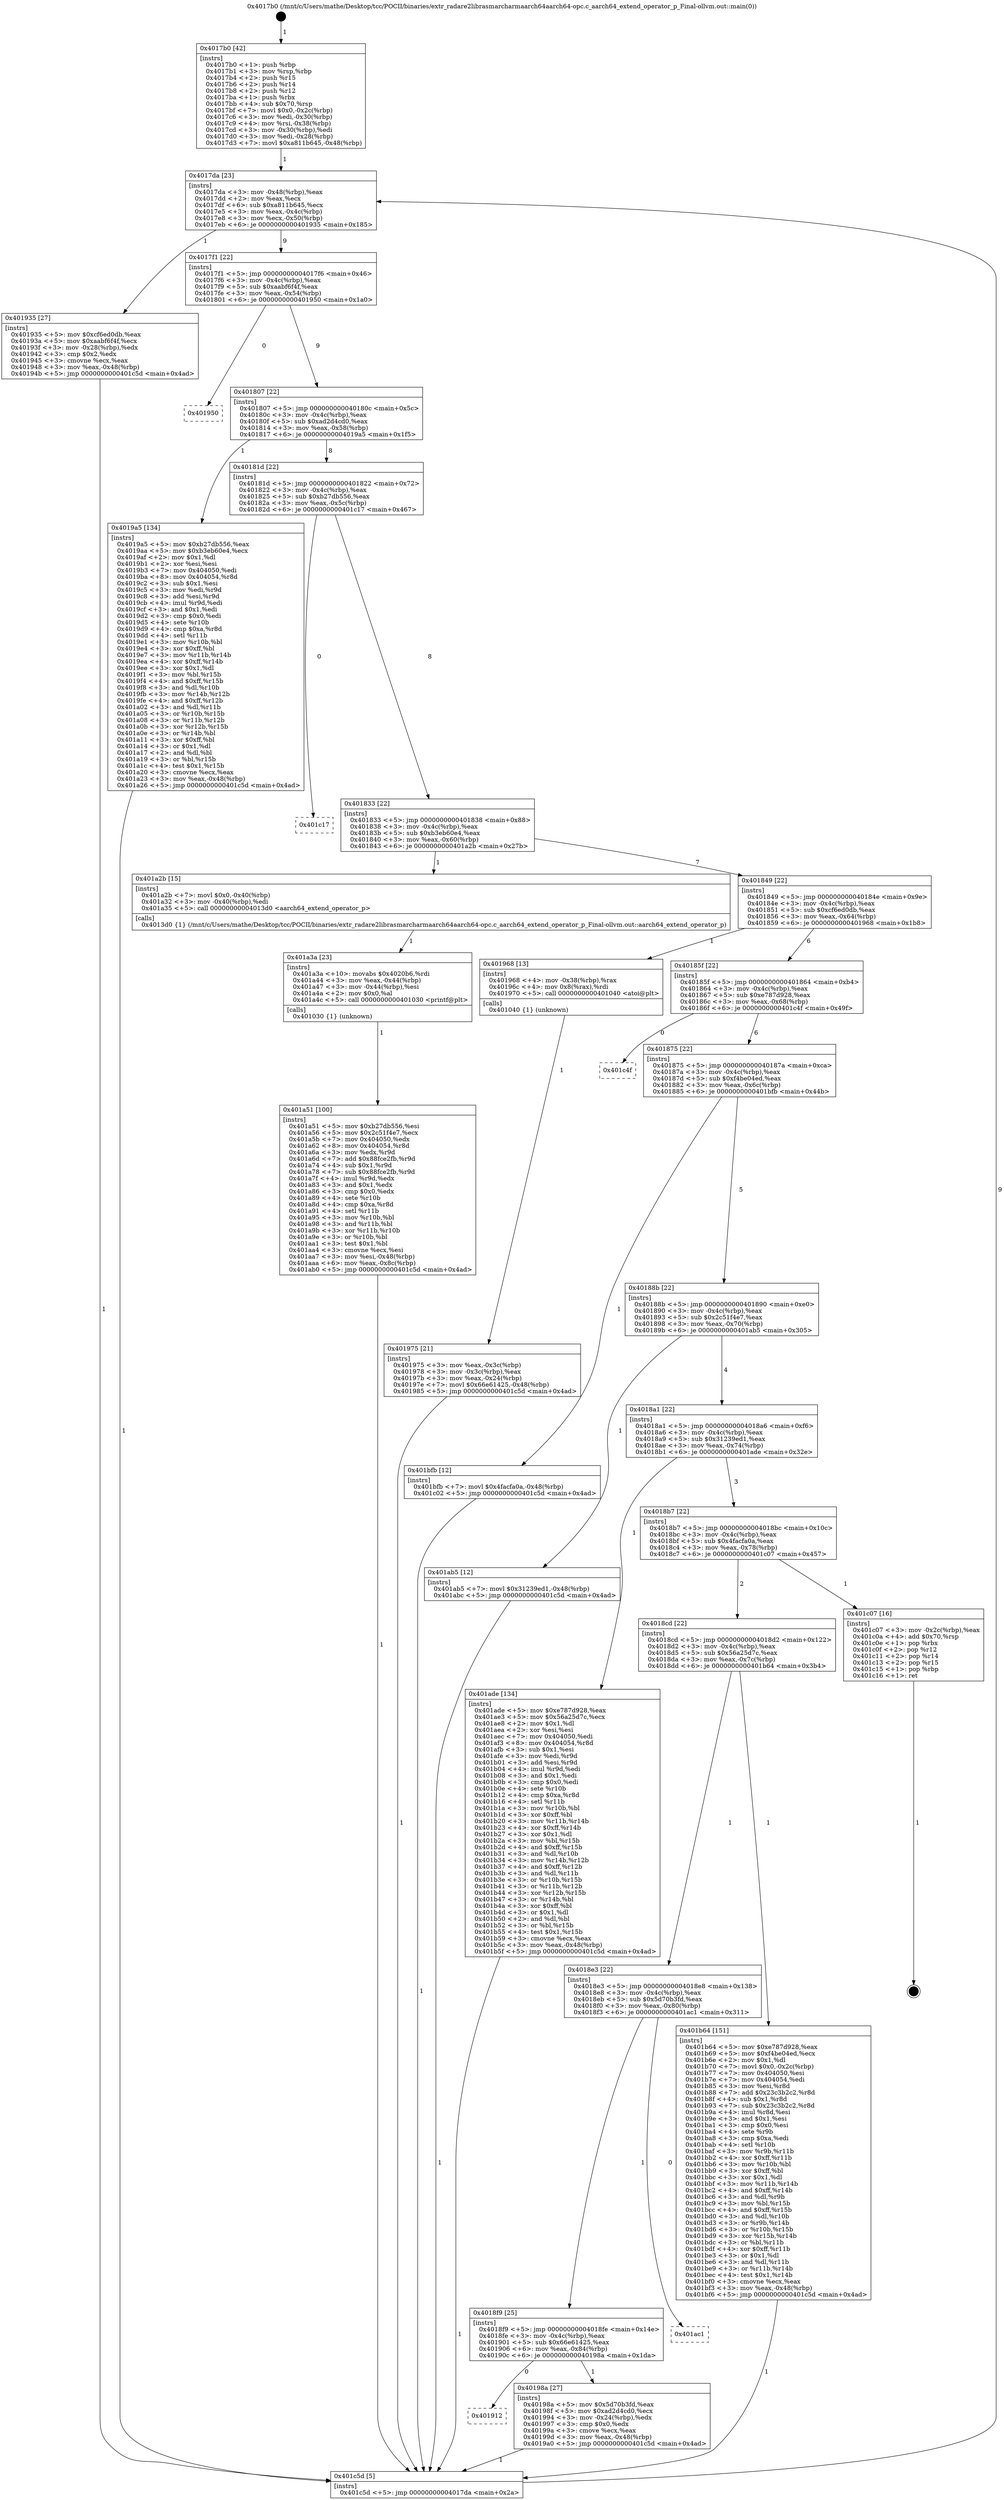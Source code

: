 digraph "0x4017b0" {
  label = "0x4017b0 (/mnt/c/Users/mathe/Desktop/tcc/POCII/binaries/extr_radare2librasmarcharmaarch64aarch64-opc.c_aarch64_extend_operator_p_Final-ollvm.out::main(0))"
  labelloc = "t"
  node[shape=record]

  Entry [label="",width=0.3,height=0.3,shape=circle,fillcolor=black,style=filled]
  "0x4017da" [label="{
     0x4017da [23]\l
     | [instrs]\l
     &nbsp;&nbsp;0x4017da \<+3\>: mov -0x48(%rbp),%eax\l
     &nbsp;&nbsp;0x4017dd \<+2\>: mov %eax,%ecx\l
     &nbsp;&nbsp;0x4017df \<+6\>: sub $0xa811b645,%ecx\l
     &nbsp;&nbsp;0x4017e5 \<+3\>: mov %eax,-0x4c(%rbp)\l
     &nbsp;&nbsp;0x4017e8 \<+3\>: mov %ecx,-0x50(%rbp)\l
     &nbsp;&nbsp;0x4017eb \<+6\>: je 0000000000401935 \<main+0x185\>\l
  }"]
  "0x401935" [label="{
     0x401935 [27]\l
     | [instrs]\l
     &nbsp;&nbsp;0x401935 \<+5\>: mov $0xcf6ed0db,%eax\l
     &nbsp;&nbsp;0x40193a \<+5\>: mov $0xaabf6f4f,%ecx\l
     &nbsp;&nbsp;0x40193f \<+3\>: mov -0x28(%rbp),%edx\l
     &nbsp;&nbsp;0x401942 \<+3\>: cmp $0x2,%edx\l
     &nbsp;&nbsp;0x401945 \<+3\>: cmovne %ecx,%eax\l
     &nbsp;&nbsp;0x401948 \<+3\>: mov %eax,-0x48(%rbp)\l
     &nbsp;&nbsp;0x40194b \<+5\>: jmp 0000000000401c5d \<main+0x4ad\>\l
  }"]
  "0x4017f1" [label="{
     0x4017f1 [22]\l
     | [instrs]\l
     &nbsp;&nbsp;0x4017f1 \<+5\>: jmp 00000000004017f6 \<main+0x46\>\l
     &nbsp;&nbsp;0x4017f6 \<+3\>: mov -0x4c(%rbp),%eax\l
     &nbsp;&nbsp;0x4017f9 \<+5\>: sub $0xaabf6f4f,%eax\l
     &nbsp;&nbsp;0x4017fe \<+3\>: mov %eax,-0x54(%rbp)\l
     &nbsp;&nbsp;0x401801 \<+6\>: je 0000000000401950 \<main+0x1a0\>\l
  }"]
  "0x401c5d" [label="{
     0x401c5d [5]\l
     | [instrs]\l
     &nbsp;&nbsp;0x401c5d \<+5\>: jmp 00000000004017da \<main+0x2a\>\l
  }"]
  "0x4017b0" [label="{
     0x4017b0 [42]\l
     | [instrs]\l
     &nbsp;&nbsp;0x4017b0 \<+1\>: push %rbp\l
     &nbsp;&nbsp;0x4017b1 \<+3\>: mov %rsp,%rbp\l
     &nbsp;&nbsp;0x4017b4 \<+2\>: push %r15\l
     &nbsp;&nbsp;0x4017b6 \<+2\>: push %r14\l
     &nbsp;&nbsp;0x4017b8 \<+2\>: push %r12\l
     &nbsp;&nbsp;0x4017ba \<+1\>: push %rbx\l
     &nbsp;&nbsp;0x4017bb \<+4\>: sub $0x70,%rsp\l
     &nbsp;&nbsp;0x4017bf \<+7\>: movl $0x0,-0x2c(%rbp)\l
     &nbsp;&nbsp;0x4017c6 \<+3\>: mov %edi,-0x30(%rbp)\l
     &nbsp;&nbsp;0x4017c9 \<+4\>: mov %rsi,-0x38(%rbp)\l
     &nbsp;&nbsp;0x4017cd \<+3\>: mov -0x30(%rbp),%edi\l
     &nbsp;&nbsp;0x4017d0 \<+3\>: mov %edi,-0x28(%rbp)\l
     &nbsp;&nbsp;0x4017d3 \<+7\>: movl $0xa811b645,-0x48(%rbp)\l
  }"]
  Exit [label="",width=0.3,height=0.3,shape=circle,fillcolor=black,style=filled,peripheries=2]
  "0x401950" [label="{
     0x401950\l
  }", style=dashed]
  "0x401807" [label="{
     0x401807 [22]\l
     | [instrs]\l
     &nbsp;&nbsp;0x401807 \<+5\>: jmp 000000000040180c \<main+0x5c\>\l
     &nbsp;&nbsp;0x40180c \<+3\>: mov -0x4c(%rbp),%eax\l
     &nbsp;&nbsp;0x40180f \<+5\>: sub $0xad2d4cd0,%eax\l
     &nbsp;&nbsp;0x401814 \<+3\>: mov %eax,-0x58(%rbp)\l
     &nbsp;&nbsp;0x401817 \<+6\>: je 00000000004019a5 \<main+0x1f5\>\l
  }"]
  "0x401a51" [label="{
     0x401a51 [100]\l
     | [instrs]\l
     &nbsp;&nbsp;0x401a51 \<+5\>: mov $0xb27db556,%esi\l
     &nbsp;&nbsp;0x401a56 \<+5\>: mov $0x2c51f4e7,%ecx\l
     &nbsp;&nbsp;0x401a5b \<+7\>: mov 0x404050,%edx\l
     &nbsp;&nbsp;0x401a62 \<+8\>: mov 0x404054,%r8d\l
     &nbsp;&nbsp;0x401a6a \<+3\>: mov %edx,%r9d\l
     &nbsp;&nbsp;0x401a6d \<+7\>: add $0x88fce2fb,%r9d\l
     &nbsp;&nbsp;0x401a74 \<+4\>: sub $0x1,%r9d\l
     &nbsp;&nbsp;0x401a78 \<+7\>: sub $0x88fce2fb,%r9d\l
     &nbsp;&nbsp;0x401a7f \<+4\>: imul %r9d,%edx\l
     &nbsp;&nbsp;0x401a83 \<+3\>: and $0x1,%edx\l
     &nbsp;&nbsp;0x401a86 \<+3\>: cmp $0x0,%edx\l
     &nbsp;&nbsp;0x401a89 \<+4\>: sete %r10b\l
     &nbsp;&nbsp;0x401a8d \<+4\>: cmp $0xa,%r8d\l
     &nbsp;&nbsp;0x401a91 \<+4\>: setl %r11b\l
     &nbsp;&nbsp;0x401a95 \<+3\>: mov %r10b,%bl\l
     &nbsp;&nbsp;0x401a98 \<+3\>: and %r11b,%bl\l
     &nbsp;&nbsp;0x401a9b \<+3\>: xor %r11b,%r10b\l
     &nbsp;&nbsp;0x401a9e \<+3\>: or %r10b,%bl\l
     &nbsp;&nbsp;0x401aa1 \<+3\>: test $0x1,%bl\l
     &nbsp;&nbsp;0x401aa4 \<+3\>: cmovne %ecx,%esi\l
     &nbsp;&nbsp;0x401aa7 \<+3\>: mov %esi,-0x48(%rbp)\l
     &nbsp;&nbsp;0x401aaa \<+6\>: mov %eax,-0x8c(%rbp)\l
     &nbsp;&nbsp;0x401ab0 \<+5\>: jmp 0000000000401c5d \<main+0x4ad\>\l
  }"]
  "0x4019a5" [label="{
     0x4019a5 [134]\l
     | [instrs]\l
     &nbsp;&nbsp;0x4019a5 \<+5\>: mov $0xb27db556,%eax\l
     &nbsp;&nbsp;0x4019aa \<+5\>: mov $0xb3eb60e4,%ecx\l
     &nbsp;&nbsp;0x4019af \<+2\>: mov $0x1,%dl\l
     &nbsp;&nbsp;0x4019b1 \<+2\>: xor %esi,%esi\l
     &nbsp;&nbsp;0x4019b3 \<+7\>: mov 0x404050,%edi\l
     &nbsp;&nbsp;0x4019ba \<+8\>: mov 0x404054,%r8d\l
     &nbsp;&nbsp;0x4019c2 \<+3\>: sub $0x1,%esi\l
     &nbsp;&nbsp;0x4019c5 \<+3\>: mov %edi,%r9d\l
     &nbsp;&nbsp;0x4019c8 \<+3\>: add %esi,%r9d\l
     &nbsp;&nbsp;0x4019cb \<+4\>: imul %r9d,%edi\l
     &nbsp;&nbsp;0x4019cf \<+3\>: and $0x1,%edi\l
     &nbsp;&nbsp;0x4019d2 \<+3\>: cmp $0x0,%edi\l
     &nbsp;&nbsp;0x4019d5 \<+4\>: sete %r10b\l
     &nbsp;&nbsp;0x4019d9 \<+4\>: cmp $0xa,%r8d\l
     &nbsp;&nbsp;0x4019dd \<+4\>: setl %r11b\l
     &nbsp;&nbsp;0x4019e1 \<+3\>: mov %r10b,%bl\l
     &nbsp;&nbsp;0x4019e4 \<+3\>: xor $0xff,%bl\l
     &nbsp;&nbsp;0x4019e7 \<+3\>: mov %r11b,%r14b\l
     &nbsp;&nbsp;0x4019ea \<+4\>: xor $0xff,%r14b\l
     &nbsp;&nbsp;0x4019ee \<+3\>: xor $0x1,%dl\l
     &nbsp;&nbsp;0x4019f1 \<+3\>: mov %bl,%r15b\l
     &nbsp;&nbsp;0x4019f4 \<+4\>: and $0xff,%r15b\l
     &nbsp;&nbsp;0x4019f8 \<+3\>: and %dl,%r10b\l
     &nbsp;&nbsp;0x4019fb \<+3\>: mov %r14b,%r12b\l
     &nbsp;&nbsp;0x4019fe \<+4\>: and $0xff,%r12b\l
     &nbsp;&nbsp;0x401a02 \<+3\>: and %dl,%r11b\l
     &nbsp;&nbsp;0x401a05 \<+3\>: or %r10b,%r15b\l
     &nbsp;&nbsp;0x401a08 \<+3\>: or %r11b,%r12b\l
     &nbsp;&nbsp;0x401a0b \<+3\>: xor %r12b,%r15b\l
     &nbsp;&nbsp;0x401a0e \<+3\>: or %r14b,%bl\l
     &nbsp;&nbsp;0x401a11 \<+3\>: xor $0xff,%bl\l
     &nbsp;&nbsp;0x401a14 \<+3\>: or $0x1,%dl\l
     &nbsp;&nbsp;0x401a17 \<+2\>: and %dl,%bl\l
     &nbsp;&nbsp;0x401a19 \<+3\>: or %bl,%r15b\l
     &nbsp;&nbsp;0x401a1c \<+4\>: test $0x1,%r15b\l
     &nbsp;&nbsp;0x401a20 \<+3\>: cmovne %ecx,%eax\l
     &nbsp;&nbsp;0x401a23 \<+3\>: mov %eax,-0x48(%rbp)\l
     &nbsp;&nbsp;0x401a26 \<+5\>: jmp 0000000000401c5d \<main+0x4ad\>\l
  }"]
  "0x40181d" [label="{
     0x40181d [22]\l
     | [instrs]\l
     &nbsp;&nbsp;0x40181d \<+5\>: jmp 0000000000401822 \<main+0x72\>\l
     &nbsp;&nbsp;0x401822 \<+3\>: mov -0x4c(%rbp),%eax\l
     &nbsp;&nbsp;0x401825 \<+5\>: sub $0xb27db556,%eax\l
     &nbsp;&nbsp;0x40182a \<+3\>: mov %eax,-0x5c(%rbp)\l
     &nbsp;&nbsp;0x40182d \<+6\>: je 0000000000401c17 \<main+0x467\>\l
  }"]
  "0x401a3a" [label="{
     0x401a3a [23]\l
     | [instrs]\l
     &nbsp;&nbsp;0x401a3a \<+10\>: movabs $0x4020b6,%rdi\l
     &nbsp;&nbsp;0x401a44 \<+3\>: mov %eax,-0x44(%rbp)\l
     &nbsp;&nbsp;0x401a47 \<+3\>: mov -0x44(%rbp),%esi\l
     &nbsp;&nbsp;0x401a4a \<+2\>: mov $0x0,%al\l
     &nbsp;&nbsp;0x401a4c \<+5\>: call 0000000000401030 \<printf@plt\>\l
     | [calls]\l
     &nbsp;&nbsp;0x401030 \{1\} (unknown)\l
  }"]
  "0x401c17" [label="{
     0x401c17\l
  }", style=dashed]
  "0x401833" [label="{
     0x401833 [22]\l
     | [instrs]\l
     &nbsp;&nbsp;0x401833 \<+5\>: jmp 0000000000401838 \<main+0x88\>\l
     &nbsp;&nbsp;0x401838 \<+3\>: mov -0x4c(%rbp),%eax\l
     &nbsp;&nbsp;0x40183b \<+5\>: sub $0xb3eb60e4,%eax\l
     &nbsp;&nbsp;0x401840 \<+3\>: mov %eax,-0x60(%rbp)\l
     &nbsp;&nbsp;0x401843 \<+6\>: je 0000000000401a2b \<main+0x27b\>\l
  }"]
  "0x401912" [label="{
     0x401912\l
  }", style=dashed]
  "0x401a2b" [label="{
     0x401a2b [15]\l
     | [instrs]\l
     &nbsp;&nbsp;0x401a2b \<+7\>: movl $0x0,-0x40(%rbp)\l
     &nbsp;&nbsp;0x401a32 \<+3\>: mov -0x40(%rbp),%edi\l
     &nbsp;&nbsp;0x401a35 \<+5\>: call 00000000004013d0 \<aarch64_extend_operator_p\>\l
     | [calls]\l
     &nbsp;&nbsp;0x4013d0 \{1\} (/mnt/c/Users/mathe/Desktop/tcc/POCII/binaries/extr_radare2librasmarcharmaarch64aarch64-opc.c_aarch64_extend_operator_p_Final-ollvm.out::aarch64_extend_operator_p)\l
  }"]
  "0x401849" [label="{
     0x401849 [22]\l
     | [instrs]\l
     &nbsp;&nbsp;0x401849 \<+5\>: jmp 000000000040184e \<main+0x9e\>\l
     &nbsp;&nbsp;0x40184e \<+3\>: mov -0x4c(%rbp),%eax\l
     &nbsp;&nbsp;0x401851 \<+5\>: sub $0xcf6ed0db,%eax\l
     &nbsp;&nbsp;0x401856 \<+3\>: mov %eax,-0x64(%rbp)\l
     &nbsp;&nbsp;0x401859 \<+6\>: je 0000000000401968 \<main+0x1b8\>\l
  }"]
  "0x40198a" [label="{
     0x40198a [27]\l
     | [instrs]\l
     &nbsp;&nbsp;0x40198a \<+5\>: mov $0x5d70b3fd,%eax\l
     &nbsp;&nbsp;0x40198f \<+5\>: mov $0xad2d4cd0,%ecx\l
     &nbsp;&nbsp;0x401994 \<+3\>: mov -0x24(%rbp),%edx\l
     &nbsp;&nbsp;0x401997 \<+3\>: cmp $0x0,%edx\l
     &nbsp;&nbsp;0x40199a \<+3\>: cmove %ecx,%eax\l
     &nbsp;&nbsp;0x40199d \<+3\>: mov %eax,-0x48(%rbp)\l
     &nbsp;&nbsp;0x4019a0 \<+5\>: jmp 0000000000401c5d \<main+0x4ad\>\l
  }"]
  "0x401968" [label="{
     0x401968 [13]\l
     | [instrs]\l
     &nbsp;&nbsp;0x401968 \<+4\>: mov -0x38(%rbp),%rax\l
     &nbsp;&nbsp;0x40196c \<+4\>: mov 0x8(%rax),%rdi\l
     &nbsp;&nbsp;0x401970 \<+5\>: call 0000000000401040 \<atoi@plt\>\l
     | [calls]\l
     &nbsp;&nbsp;0x401040 \{1\} (unknown)\l
  }"]
  "0x40185f" [label="{
     0x40185f [22]\l
     | [instrs]\l
     &nbsp;&nbsp;0x40185f \<+5\>: jmp 0000000000401864 \<main+0xb4\>\l
     &nbsp;&nbsp;0x401864 \<+3\>: mov -0x4c(%rbp),%eax\l
     &nbsp;&nbsp;0x401867 \<+5\>: sub $0xe787d928,%eax\l
     &nbsp;&nbsp;0x40186c \<+3\>: mov %eax,-0x68(%rbp)\l
     &nbsp;&nbsp;0x40186f \<+6\>: je 0000000000401c4f \<main+0x49f\>\l
  }"]
  "0x401975" [label="{
     0x401975 [21]\l
     | [instrs]\l
     &nbsp;&nbsp;0x401975 \<+3\>: mov %eax,-0x3c(%rbp)\l
     &nbsp;&nbsp;0x401978 \<+3\>: mov -0x3c(%rbp),%eax\l
     &nbsp;&nbsp;0x40197b \<+3\>: mov %eax,-0x24(%rbp)\l
     &nbsp;&nbsp;0x40197e \<+7\>: movl $0x66e61425,-0x48(%rbp)\l
     &nbsp;&nbsp;0x401985 \<+5\>: jmp 0000000000401c5d \<main+0x4ad\>\l
  }"]
  "0x4018f9" [label="{
     0x4018f9 [25]\l
     | [instrs]\l
     &nbsp;&nbsp;0x4018f9 \<+5\>: jmp 00000000004018fe \<main+0x14e\>\l
     &nbsp;&nbsp;0x4018fe \<+3\>: mov -0x4c(%rbp),%eax\l
     &nbsp;&nbsp;0x401901 \<+5\>: sub $0x66e61425,%eax\l
     &nbsp;&nbsp;0x401906 \<+6\>: mov %eax,-0x84(%rbp)\l
     &nbsp;&nbsp;0x40190c \<+6\>: je 000000000040198a \<main+0x1da\>\l
  }"]
  "0x401c4f" [label="{
     0x401c4f\l
  }", style=dashed]
  "0x401875" [label="{
     0x401875 [22]\l
     | [instrs]\l
     &nbsp;&nbsp;0x401875 \<+5\>: jmp 000000000040187a \<main+0xca\>\l
     &nbsp;&nbsp;0x40187a \<+3\>: mov -0x4c(%rbp),%eax\l
     &nbsp;&nbsp;0x40187d \<+5\>: sub $0xf4be04ed,%eax\l
     &nbsp;&nbsp;0x401882 \<+3\>: mov %eax,-0x6c(%rbp)\l
     &nbsp;&nbsp;0x401885 \<+6\>: je 0000000000401bfb \<main+0x44b\>\l
  }"]
  "0x401ac1" [label="{
     0x401ac1\l
  }", style=dashed]
  "0x401bfb" [label="{
     0x401bfb [12]\l
     | [instrs]\l
     &nbsp;&nbsp;0x401bfb \<+7\>: movl $0x4facfa0a,-0x48(%rbp)\l
     &nbsp;&nbsp;0x401c02 \<+5\>: jmp 0000000000401c5d \<main+0x4ad\>\l
  }"]
  "0x40188b" [label="{
     0x40188b [22]\l
     | [instrs]\l
     &nbsp;&nbsp;0x40188b \<+5\>: jmp 0000000000401890 \<main+0xe0\>\l
     &nbsp;&nbsp;0x401890 \<+3\>: mov -0x4c(%rbp),%eax\l
     &nbsp;&nbsp;0x401893 \<+5\>: sub $0x2c51f4e7,%eax\l
     &nbsp;&nbsp;0x401898 \<+3\>: mov %eax,-0x70(%rbp)\l
     &nbsp;&nbsp;0x40189b \<+6\>: je 0000000000401ab5 \<main+0x305\>\l
  }"]
  "0x4018e3" [label="{
     0x4018e3 [22]\l
     | [instrs]\l
     &nbsp;&nbsp;0x4018e3 \<+5\>: jmp 00000000004018e8 \<main+0x138\>\l
     &nbsp;&nbsp;0x4018e8 \<+3\>: mov -0x4c(%rbp),%eax\l
     &nbsp;&nbsp;0x4018eb \<+5\>: sub $0x5d70b3fd,%eax\l
     &nbsp;&nbsp;0x4018f0 \<+3\>: mov %eax,-0x80(%rbp)\l
     &nbsp;&nbsp;0x4018f3 \<+6\>: je 0000000000401ac1 \<main+0x311\>\l
  }"]
  "0x401ab5" [label="{
     0x401ab5 [12]\l
     | [instrs]\l
     &nbsp;&nbsp;0x401ab5 \<+7\>: movl $0x31239ed1,-0x48(%rbp)\l
     &nbsp;&nbsp;0x401abc \<+5\>: jmp 0000000000401c5d \<main+0x4ad\>\l
  }"]
  "0x4018a1" [label="{
     0x4018a1 [22]\l
     | [instrs]\l
     &nbsp;&nbsp;0x4018a1 \<+5\>: jmp 00000000004018a6 \<main+0xf6\>\l
     &nbsp;&nbsp;0x4018a6 \<+3\>: mov -0x4c(%rbp),%eax\l
     &nbsp;&nbsp;0x4018a9 \<+5\>: sub $0x31239ed1,%eax\l
     &nbsp;&nbsp;0x4018ae \<+3\>: mov %eax,-0x74(%rbp)\l
     &nbsp;&nbsp;0x4018b1 \<+6\>: je 0000000000401ade \<main+0x32e\>\l
  }"]
  "0x401b64" [label="{
     0x401b64 [151]\l
     | [instrs]\l
     &nbsp;&nbsp;0x401b64 \<+5\>: mov $0xe787d928,%eax\l
     &nbsp;&nbsp;0x401b69 \<+5\>: mov $0xf4be04ed,%ecx\l
     &nbsp;&nbsp;0x401b6e \<+2\>: mov $0x1,%dl\l
     &nbsp;&nbsp;0x401b70 \<+7\>: movl $0x0,-0x2c(%rbp)\l
     &nbsp;&nbsp;0x401b77 \<+7\>: mov 0x404050,%esi\l
     &nbsp;&nbsp;0x401b7e \<+7\>: mov 0x404054,%edi\l
     &nbsp;&nbsp;0x401b85 \<+3\>: mov %esi,%r8d\l
     &nbsp;&nbsp;0x401b88 \<+7\>: add $0x23c3b2c2,%r8d\l
     &nbsp;&nbsp;0x401b8f \<+4\>: sub $0x1,%r8d\l
     &nbsp;&nbsp;0x401b93 \<+7\>: sub $0x23c3b2c2,%r8d\l
     &nbsp;&nbsp;0x401b9a \<+4\>: imul %r8d,%esi\l
     &nbsp;&nbsp;0x401b9e \<+3\>: and $0x1,%esi\l
     &nbsp;&nbsp;0x401ba1 \<+3\>: cmp $0x0,%esi\l
     &nbsp;&nbsp;0x401ba4 \<+4\>: sete %r9b\l
     &nbsp;&nbsp;0x401ba8 \<+3\>: cmp $0xa,%edi\l
     &nbsp;&nbsp;0x401bab \<+4\>: setl %r10b\l
     &nbsp;&nbsp;0x401baf \<+3\>: mov %r9b,%r11b\l
     &nbsp;&nbsp;0x401bb2 \<+4\>: xor $0xff,%r11b\l
     &nbsp;&nbsp;0x401bb6 \<+3\>: mov %r10b,%bl\l
     &nbsp;&nbsp;0x401bb9 \<+3\>: xor $0xff,%bl\l
     &nbsp;&nbsp;0x401bbc \<+3\>: xor $0x1,%dl\l
     &nbsp;&nbsp;0x401bbf \<+3\>: mov %r11b,%r14b\l
     &nbsp;&nbsp;0x401bc2 \<+4\>: and $0xff,%r14b\l
     &nbsp;&nbsp;0x401bc6 \<+3\>: and %dl,%r9b\l
     &nbsp;&nbsp;0x401bc9 \<+3\>: mov %bl,%r15b\l
     &nbsp;&nbsp;0x401bcc \<+4\>: and $0xff,%r15b\l
     &nbsp;&nbsp;0x401bd0 \<+3\>: and %dl,%r10b\l
     &nbsp;&nbsp;0x401bd3 \<+3\>: or %r9b,%r14b\l
     &nbsp;&nbsp;0x401bd6 \<+3\>: or %r10b,%r15b\l
     &nbsp;&nbsp;0x401bd9 \<+3\>: xor %r15b,%r14b\l
     &nbsp;&nbsp;0x401bdc \<+3\>: or %bl,%r11b\l
     &nbsp;&nbsp;0x401bdf \<+4\>: xor $0xff,%r11b\l
     &nbsp;&nbsp;0x401be3 \<+3\>: or $0x1,%dl\l
     &nbsp;&nbsp;0x401be6 \<+3\>: and %dl,%r11b\l
     &nbsp;&nbsp;0x401be9 \<+3\>: or %r11b,%r14b\l
     &nbsp;&nbsp;0x401bec \<+4\>: test $0x1,%r14b\l
     &nbsp;&nbsp;0x401bf0 \<+3\>: cmovne %ecx,%eax\l
     &nbsp;&nbsp;0x401bf3 \<+3\>: mov %eax,-0x48(%rbp)\l
     &nbsp;&nbsp;0x401bf6 \<+5\>: jmp 0000000000401c5d \<main+0x4ad\>\l
  }"]
  "0x401ade" [label="{
     0x401ade [134]\l
     | [instrs]\l
     &nbsp;&nbsp;0x401ade \<+5\>: mov $0xe787d928,%eax\l
     &nbsp;&nbsp;0x401ae3 \<+5\>: mov $0x56a25d7c,%ecx\l
     &nbsp;&nbsp;0x401ae8 \<+2\>: mov $0x1,%dl\l
     &nbsp;&nbsp;0x401aea \<+2\>: xor %esi,%esi\l
     &nbsp;&nbsp;0x401aec \<+7\>: mov 0x404050,%edi\l
     &nbsp;&nbsp;0x401af3 \<+8\>: mov 0x404054,%r8d\l
     &nbsp;&nbsp;0x401afb \<+3\>: sub $0x1,%esi\l
     &nbsp;&nbsp;0x401afe \<+3\>: mov %edi,%r9d\l
     &nbsp;&nbsp;0x401b01 \<+3\>: add %esi,%r9d\l
     &nbsp;&nbsp;0x401b04 \<+4\>: imul %r9d,%edi\l
     &nbsp;&nbsp;0x401b08 \<+3\>: and $0x1,%edi\l
     &nbsp;&nbsp;0x401b0b \<+3\>: cmp $0x0,%edi\l
     &nbsp;&nbsp;0x401b0e \<+4\>: sete %r10b\l
     &nbsp;&nbsp;0x401b12 \<+4\>: cmp $0xa,%r8d\l
     &nbsp;&nbsp;0x401b16 \<+4\>: setl %r11b\l
     &nbsp;&nbsp;0x401b1a \<+3\>: mov %r10b,%bl\l
     &nbsp;&nbsp;0x401b1d \<+3\>: xor $0xff,%bl\l
     &nbsp;&nbsp;0x401b20 \<+3\>: mov %r11b,%r14b\l
     &nbsp;&nbsp;0x401b23 \<+4\>: xor $0xff,%r14b\l
     &nbsp;&nbsp;0x401b27 \<+3\>: xor $0x1,%dl\l
     &nbsp;&nbsp;0x401b2a \<+3\>: mov %bl,%r15b\l
     &nbsp;&nbsp;0x401b2d \<+4\>: and $0xff,%r15b\l
     &nbsp;&nbsp;0x401b31 \<+3\>: and %dl,%r10b\l
     &nbsp;&nbsp;0x401b34 \<+3\>: mov %r14b,%r12b\l
     &nbsp;&nbsp;0x401b37 \<+4\>: and $0xff,%r12b\l
     &nbsp;&nbsp;0x401b3b \<+3\>: and %dl,%r11b\l
     &nbsp;&nbsp;0x401b3e \<+3\>: or %r10b,%r15b\l
     &nbsp;&nbsp;0x401b41 \<+3\>: or %r11b,%r12b\l
     &nbsp;&nbsp;0x401b44 \<+3\>: xor %r12b,%r15b\l
     &nbsp;&nbsp;0x401b47 \<+3\>: or %r14b,%bl\l
     &nbsp;&nbsp;0x401b4a \<+3\>: xor $0xff,%bl\l
     &nbsp;&nbsp;0x401b4d \<+3\>: or $0x1,%dl\l
     &nbsp;&nbsp;0x401b50 \<+2\>: and %dl,%bl\l
     &nbsp;&nbsp;0x401b52 \<+3\>: or %bl,%r15b\l
     &nbsp;&nbsp;0x401b55 \<+4\>: test $0x1,%r15b\l
     &nbsp;&nbsp;0x401b59 \<+3\>: cmovne %ecx,%eax\l
     &nbsp;&nbsp;0x401b5c \<+3\>: mov %eax,-0x48(%rbp)\l
     &nbsp;&nbsp;0x401b5f \<+5\>: jmp 0000000000401c5d \<main+0x4ad\>\l
  }"]
  "0x4018b7" [label="{
     0x4018b7 [22]\l
     | [instrs]\l
     &nbsp;&nbsp;0x4018b7 \<+5\>: jmp 00000000004018bc \<main+0x10c\>\l
     &nbsp;&nbsp;0x4018bc \<+3\>: mov -0x4c(%rbp),%eax\l
     &nbsp;&nbsp;0x4018bf \<+5\>: sub $0x4facfa0a,%eax\l
     &nbsp;&nbsp;0x4018c4 \<+3\>: mov %eax,-0x78(%rbp)\l
     &nbsp;&nbsp;0x4018c7 \<+6\>: je 0000000000401c07 \<main+0x457\>\l
  }"]
  "0x4018cd" [label="{
     0x4018cd [22]\l
     | [instrs]\l
     &nbsp;&nbsp;0x4018cd \<+5\>: jmp 00000000004018d2 \<main+0x122\>\l
     &nbsp;&nbsp;0x4018d2 \<+3\>: mov -0x4c(%rbp),%eax\l
     &nbsp;&nbsp;0x4018d5 \<+5\>: sub $0x56a25d7c,%eax\l
     &nbsp;&nbsp;0x4018da \<+3\>: mov %eax,-0x7c(%rbp)\l
     &nbsp;&nbsp;0x4018dd \<+6\>: je 0000000000401b64 \<main+0x3b4\>\l
  }"]
  "0x401c07" [label="{
     0x401c07 [16]\l
     | [instrs]\l
     &nbsp;&nbsp;0x401c07 \<+3\>: mov -0x2c(%rbp),%eax\l
     &nbsp;&nbsp;0x401c0a \<+4\>: add $0x70,%rsp\l
     &nbsp;&nbsp;0x401c0e \<+1\>: pop %rbx\l
     &nbsp;&nbsp;0x401c0f \<+2\>: pop %r12\l
     &nbsp;&nbsp;0x401c11 \<+2\>: pop %r14\l
     &nbsp;&nbsp;0x401c13 \<+2\>: pop %r15\l
     &nbsp;&nbsp;0x401c15 \<+1\>: pop %rbp\l
     &nbsp;&nbsp;0x401c16 \<+1\>: ret\l
  }"]
  Entry -> "0x4017b0" [label=" 1"]
  "0x4017da" -> "0x401935" [label=" 1"]
  "0x4017da" -> "0x4017f1" [label=" 9"]
  "0x401935" -> "0x401c5d" [label=" 1"]
  "0x4017b0" -> "0x4017da" [label=" 1"]
  "0x401c5d" -> "0x4017da" [label=" 9"]
  "0x401c07" -> Exit [label=" 1"]
  "0x4017f1" -> "0x401950" [label=" 0"]
  "0x4017f1" -> "0x401807" [label=" 9"]
  "0x401bfb" -> "0x401c5d" [label=" 1"]
  "0x401807" -> "0x4019a5" [label=" 1"]
  "0x401807" -> "0x40181d" [label=" 8"]
  "0x401b64" -> "0x401c5d" [label=" 1"]
  "0x40181d" -> "0x401c17" [label=" 0"]
  "0x40181d" -> "0x401833" [label=" 8"]
  "0x401ade" -> "0x401c5d" [label=" 1"]
  "0x401833" -> "0x401a2b" [label=" 1"]
  "0x401833" -> "0x401849" [label=" 7"]
  "0x401ab5" -> "0x401c5d" [label=" 1"]
  "0x401849" -> "0x401968" [label=" 1"]
  "0x401849" -> "0x40185f" [label=" 6"]
  "0x401968" -> "0x401975" [label=" 1"]
  "0x401975" -> "0x401c5d" [label=" 1"]
  "0x401a51" -> "0x401c5d" [label=" 1"]
  "0x40185f" -> "0x401c4f" [label=" 0"]
  "0x40185f" -> "0x401875" [label=" 6"]
  "0x401a2b" -> "0x401a3a" [label=" 1"]
  "0x401875" -> "0x401bfb" [label=" 1"]
  "0x401875" -> "0x40188b" [label=" 5"]
  "0x4019a5" -> "0x401c5d" [label=" 1"]
  "0x40188b" -> "0x401ab5" [label=" 1"]
  "0x40188b" -> "0x4018a1" [label=" 4"]
  "0x4018f9" -> "0x401912" [label=" 0"]
  "0x4018a1" -> "0x401ade" [label=" 1"]
  "0x4018a1" -> "0x4018b7" [label=" 3"]
  "0x4018f9" -> "0x40198a" [label=" 1"]
  "0x4018b7" -> "0x401c07" [label=" 1"]
  "0x4018b7" -> "0x4018cd" [label=" 2"]
  "0x401a3a" -> "0x401a51" [label=" 1"]
  "0x4018cd" -> "0x401b64" [label=" 1"]
  "0x4018cd" -> "0x4018e3" [label=" 1"]
  "0x40198a" -> "0x401c5d" [label=" 1"]
  "0x4018e3" -> "0x401ac1" [label=" 0"]
  "0x4018e3" -> "0x4018f9" [label=" 1"]
}
